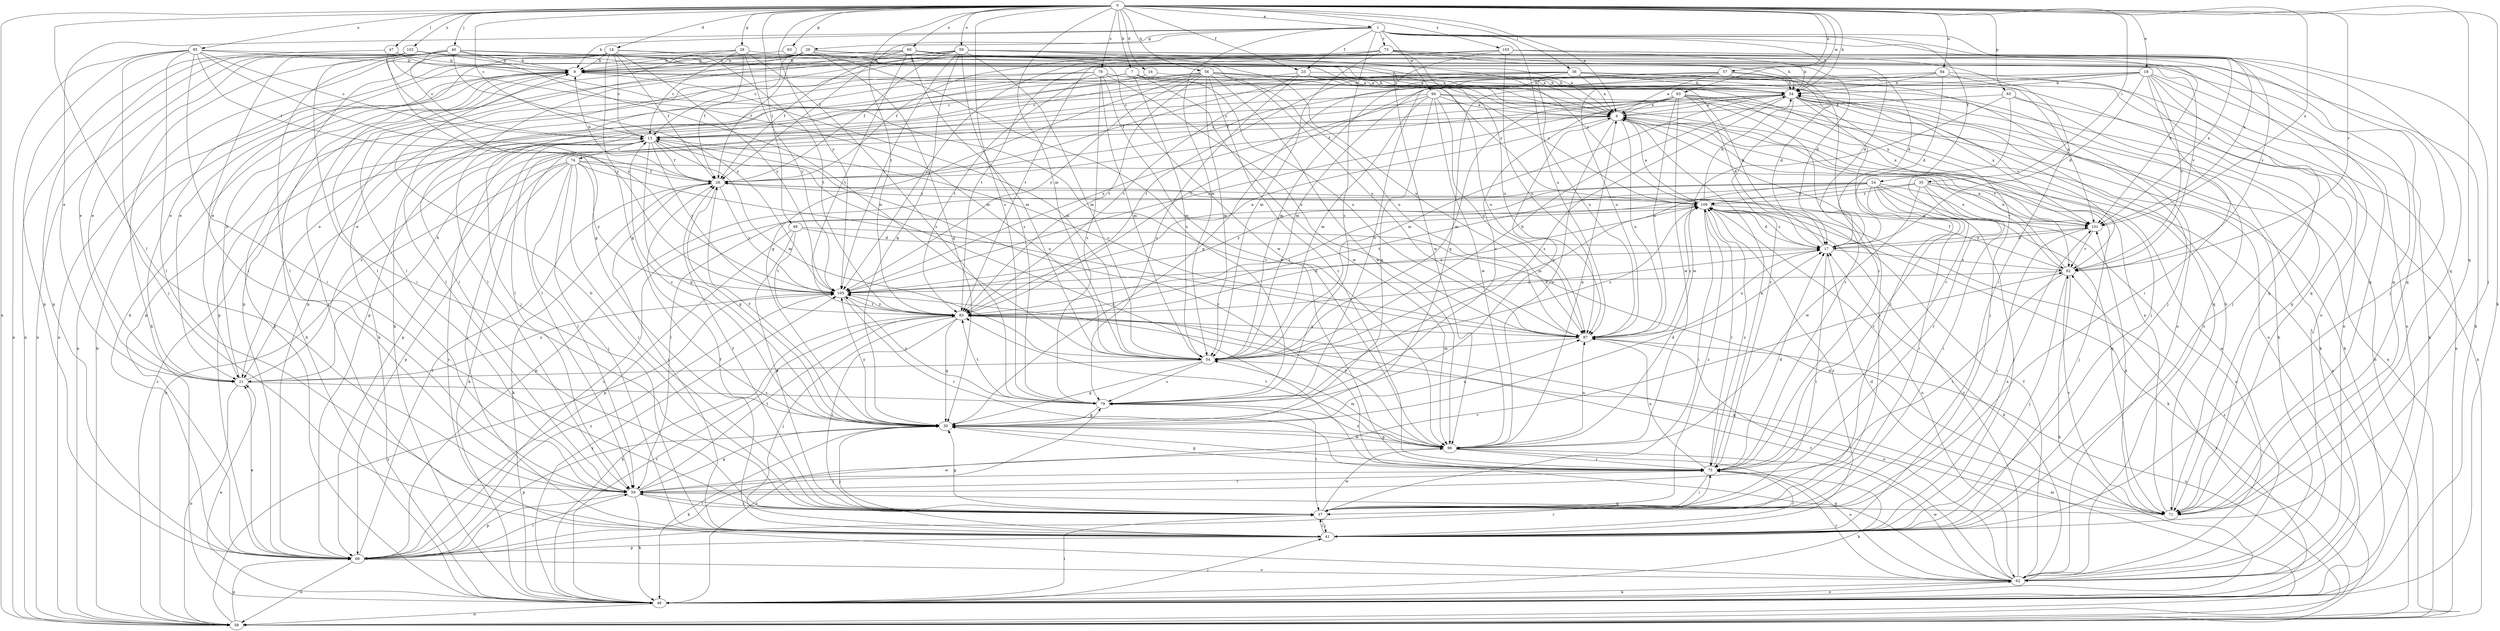 strict digraph  {
0;
1;
4;
7;
9;
13;
14;
16;
17;
18;
21;
23;
24;
26;
28;
29;
30;
34;
35;
36;
37;
40;
41;
46;
47;
49;
50;
54;
56;
57;
58;
59;
60;
62;
63;
65;
66;
71;
73;
74;
75;
78;
79;
83;
84;
85;
87;
92;
93;
94;
96;
101;
102;
103;
105;
109;
0 -> 1  [label=a];
0 -> 4  [label=a];
0 -> 7  [label=b];
0 -> 13  [label=c];
0 -> 14  [label=d];
0 -> 16  [label=d];
0 -> 18  [label=e];
0 -> 23  [label=f];
0 -> 28  [label=g];
0 -> 34  [label=h];
0 -> 35  [label=i];
0 -> 36  [label=i];
0 -> 40  [label=j];
0 -> 46  [label=k];
0 -> 47  [label=l];
0 -> 49  [label=l];
0 -> 50  [label=l];
0 -> 54  [label=m];
0 -> 56  [label=n];
0 -> 57  [label=n];
0 -> 58  [label=n];
0 -> 59  [label=o];
0 -> 60  [label=o];
0 -> 63  [label=p];
0 -> 65  [label=p];
0 -> 71  [label=q];
0 -> 78  [label=s];
0 -> 79  [label=s];
0 -> 83  [label=t];
0 -> 84  [label=u];
0 -> 85  [label=u];
0 -> 92  [label=v];
0 -> 93  [label=w];
0 -> 101  [label=x];
0 -> 102  [label=y];
0 -> 103  [label=y];
0 -> 105  [label=y];
1 -> 9  [label=b];
1 -> 21  [label=e];
1 -> 23  [label=f];
1 -> 24  [label=f];
1 -> 26  [label=f];
1 -> 29  [label=g];
1 -> 34  [label=h];
1 -> 41  [label=j];
1 -> 54  [label=m];
1 -> 71  [label=q];
1 -> 73  [label=r];
1 -> 79  [label=s];
1 -> 87  [label=u];
1 -> 94  [label=w];
1 -> 101  [label=x];
4 -> 13  [label=c];
4 -> 37  [label=i];
4 -> 58  [label=n];
4 -> 66  [label=p];
4 -> 79  [label=s];
4 -> 87  [label=u];
4 -> 92  [label=v];
4 -> 96  [label=w];
7 -> 21  [label=e];
7 -> 34  [label=h];
7 -> 41  [label=j];
7 -> 50  [label=l];
7 -> 54  [label=m];
7 -> 62  [label=o];
7 -> 87  [label=u];
7 -> 96  [label=w];
9 -> 34  [label=h];
9 -> 41  [label=j];
9 -> 54  [label=m];
9 -> 58  [label=n];
13 -> 26  [label=f];
13 -> 30  [label=g];
13 -> 41  [label=j];
13 -> 54  [label=m];
13 -> 74  [label=r];
13 -> 75  [label=r];
13 -> 105  [label=y];
14 -> 4  [label=a];
14 -> 9  [label=b];
14 -> 13  [label=c];
14 -> 26  [label=f];
14 -> 30  [label=g];
14 -> 46  [label=k];
14 -> 58  [label=n];
14 -> 83  [label=t];
14 -> 105  [label=y];
16 -> 13  [label=c];
16 -> 34  [label=h];
17 -> 9  [label=b];
17 -> 37  [label=i];
17 -> 87  [label=u];
17 -> 92  [label=v];
17 -> 101  [label=x];
17 -> 109  [label=z];
18 -> 17  [label=d];
18 -> 30  [label=g];
18 -> 34  [label=h];
18 -> 37  [label=i];
18 -> 41  [label=j];
18 -> 46  [label=k];
18 -> 62  [label=o];
18 -> 83  [label=t];
18 -> 87  [label=u];
18 -> 92  [label=v];
21 -> 9  [label=b];
21 -> 13  [label=c];
21 -> 34  [label=h];
21 -> 58  [label=n];
21 -> 79  [label=s];
21 -> 105  [label=y];
23 -> 34  [label=h];
23 -> 50  [label=l];
23 -> 79  [label=s];
23 -> 83  [label=t];
23 -> 87  [label=u];
23 -> 109  [label=z];
24 -> 37  [label=i];
24 -> 41  [label=j];
24 -> 54  [label=m];
24 -> 62  [label=o];
24 -> 66  [label=p];
24 -> 71  [label=q];
24 -> 75  [label=r];
24 -> 83  [label=t];
24 -> 101  [label=x];
24 -> 105  [label=y];
24 -> 109  [label=z];
26 -> 9  [label=b];
26 -> 30  [label=g];
26 -> 41  [label=j];
26 -> 46  [label=k];
26 -> 105  [label=y];
26 -> 109  [label=z];
28 -> 9  [label=b];
28 -> 13  [label=c];
28 -> 17  [label=d];
28 -> 21  [label=e];
28 -> 26  [label=f];
28 -> 50  [label=l];
28 -> 79  [label=s];
28 -> 105  [label=y];
29 -> 4  [label=a];
29 -> 9  [label=b];
29 -> 13  [label=c];
29 -> 21  [label=e];
29 -> 26  [label=f];
29 -> 30  [label=g];
29 -> 46  [label=k];
29 -> 50  [label=l];
29 -> 79  [label=s];
30 -> 13  [label=c];
30 -> 17  [label=d];
30 -> 26  [label=f];
30 -> 41  [label=j];
30 -> 46  [label=k];
30 -> 66  [label=p];
30 -> 87  [label=u];
30 -> 96  [label=w];
30 -> 105  [label=y];
34 -> 4  [label=a];
34 -> 26  [label=f];
34 -> 37  [label=i];
34 -> 41  [label=j];
34 -> 46  [label=k];
34 -> 54  [label=m];
34 -> 71  [label=q];
34 -> 75  [label=r];
34 -> 79  [label=s];
34 -> 101  [label=x];
34 -> 105  [label=y];
35 -> 37  [label=i];
35 -> 41  [label=j];
35 -> 50  [label=l];
35 -> 75  [label=r];
35 -> 96  [label=w];
35 -> 101  [label=x];
35 -> 109  [label=z];
36 -> 4  [label=a];
36 -> 26  [label=f];
36 -> 34  [label=h];
36 -> 41  [label=j];
36 -> 54  [label=m];
36 -> 58  [label=n];
36 -> 62  [label=o];
36 -> 66  [label=p];
36 -> 83  [label=t];
36 -> 87  [label=u];
37 -> 9  [label=b];
37 -> 26  [label=f];
37 -> 30  [label=g];
37 -> 41  [label=j];
37 -> 50  [label=l];
37 -> 96  [label=w];
37 -> 109  [label=z];
40 -> 4  [label=a];
40 -> 9  [label=b];
40 -> 13  [label=c];
40 -> 17  [label=d];
40 -> 21  [label=e];
40 -> 30  [label=g];
40 -> 46  [label=k];
40 -> 50  [label=l];
40 -> 54  [label=m];
40 -> 58  [label=n];
40 -> 71  [label=q];
40 -> 105  [label=y];
41 -> 26  [label=f];
41 -> 37  [label=i];
41 -> 66  [label=p];
41 -> 75  [label=r];
41 -> 101  [label=x];
41 -> 109  [label=z];
46 -> 9  [label=b];
46 -> 21  [label=e];
46 -> 37  [label=i];
46 -> 41  [label=j];
46 -> 58  [label=n];
46 -> 62  [label=o];
46 -> 79  [label=s];
46 -> 83  [label=t];
46 -> 105  [label=y];
47 -> 9  [label=b];
47 -> 58  [label=n];
47 -> 75  [label=r];
47 -> 105  [label=y];
49 -> 17  [label=d];
49 -> 37  [label=i];
49 -> 66  [label=p];
49 -> 71  [label=q];
49 -> 83  [label=t];
50 -> 30  [label=g];
50 -> 37  [label=i];
50 -> 46  [label=k];
50 -> 66  [label=p];
50 -> 71  [label=q];
50 -> 75  [label=r];
50 -> 83  [label=t];
50 -> 96  [label=w];
54 -> 21  [label=e];
54 -> 30  [label=g];
54 -> 34  [label=h];
54 -> 79  [label=s];
54 -> 109  [label=z];
56 -> 13  [label=c];
56 -> 21  [label=e];
56 -> 30  [label=g];
56 -> 34  [label=h];
56 -> 54  [label=m];
56 -> 62  [label=o];
56 -> 66  [label=p];
56 -> 71  [label=q];
56 -> 75  [label=r];
56 -> 83  [label=t];
56 -> 87  [label=u];
56 -> 92  [label=v];
56 -> 96  [label=w];
56 -> 105  [label=y];
56 -> 109  [label=z];
57 -> 4  [label=a];
57 -> 13  [label=c];
57 -> 17  [label=d];
57 -> 30  [label=g];
57 -> 34  [label=h];
57 -> 75  [label=r];
57 -> 79  [label=s];
58 -> 9  [label=b];
58 -> 13  [label=c];
58 -> 34  [label=h];
58 -> 54  [label=m];
58 -> 66  [label=p];
58 -> 87  [label=u];
58 -> 92  [label=v];
58 -> 105  [label=y];
58 -> 109  [label=z];
59 -> 9  [label=b];
59 -> 26  [label=f];
59 -> 30  [label=g];
59 -> 46  [label=k];
59 -> 54  [label=m];
59 -> 62  [label=o];
59 -> 66  [label=p];
59 -> 79  [label=s];
59 -> 87  [label=u];
59 -> 101  [label=x];
59 -> 105  [label=y];
59 -> 109  [label=z];
60 -> 9  [label=b];
60 -> 21  [label=e];
60 -> 26  [label=f];
60 -> 37  [label=i];
60 -> 54  [label=m];
60 -> 71  [label=q];
60 -> 83  [label=t];
60 -> 87  [label=u];
60 -> 92  [label=v];
60 -> 96  [label=w];
62 -> 4  [label=a];
62 -> 13  [label=c];
62 -> 17  [label=d];
62 -> 26  [label=f];
62 -> 30  [label=g];
62 -> 34  [label=h];
62 -> 46  [label=k];
62 -> 75  [label=r];
62 -> 83  [label=t];
62 -> 87  [label=u];
62 -> 96  [label=w];
62 -> 109  [label=z];
63 -> 4  [label=a];
63 -> 9  [label=b];
65 -> 4  [label=a];
65 -> 58  [label=n];
65 -> 71  [label=q];
65 -> 75  [label=r];
65 -> 96  [label=w];
66 -> 9  [label=b];
66 -> 21  [label=e];
66 -> 26  [label=f];
66 -> 50  [label=l];
66 -> 58  [label=n];
66 -> 62  [label=o];
66 -> 75  [label=r];
66 -> 92  [label=v];
66 -> 105  [label=y];
66 -> 109  [label=z];
71 -> 4  [label=a];
71 -> 17  [label=d];
71 -> 34  [label=h];
71 -> 92  [label=v];
71 -> 101  [label=x];
73 -> 9  [label=b];
73 -> 17  [label=d];
73 -> 26  [label=f];
73 -> 34  [label=h];
73 -> 37  [label=i];
73 -> 41  [label=j];
73 -> 54  [label=m];
73 -> 83  [label=t];
73 -> 87  [label=u];
73 -> 105  [label=y];
74 -> 26  [label=f];
74 -> 37  [label=i];
74 -> 41  [label=j];
74 -> 46  [label=k];
74 -> 50  [label=l];
74 -> 58  [label=n];
74 -> 66  [label=p];
74 -> 87  [label=u];
74 -> 92  [label=v];
74 -> 105  [label=y];
75 -> 4  [label=a];
75 -> 13  [label=c];
75 -> 17  [label=d];
75 -> 30  [label=g];
75 -> 37  [label=i];
75 -> 46  [label=k];
75 -> 50  [label=l];
75 -> 87  [label=u];
75 -> 109  [label=z];
78 -> 34  [label=h];
78 -> 46  [label=k];
78 -> 54  [label=m];
78 -> 66  [label=p];
78 -> 79  [label=s];
78 -> 83  [label=t];
78 -> 87  [label=u];
78 -> 96  [label=w];
78 -> 101  [label=x];
79 -> 30  [label=g];
79 -> 37  [label=i];
79 -> 83  [label=t];
79 -> 105  [label=y];
83 -> 17  [label=d];
83 -> 30  [label=g];
83 -> 37  [label=i];
83 -> 41  [label=j];
83 -> 46  [label=k];
83 -> 71  [label=q];
83 -> 87  [label=u];
83 -> 105  [label=y];
83 -> 109  [label=z];
84 -> 17  [label=d];
84 -> 26  [label=f];
84 -> 34  [label=h];
84 -> 54  [label=m];
84 -> 71  [label=q];
84 -> 101  [label=x];
85 -> 4  [label=a];
85 -> 9  [label=b];
85 -> 13  [label=c];
85 -> 26  [label=f];
85 -> 37  [label=i];
85 -> 41  [label=j];
85 -> 50  [label=l];
85 -> 58  [label=n];
85 -> 66  [label=p];
85 -> 105  [label=y];
87 -> 13  [label=c];
87 -> 54  [label=m];
87 -> 109  [label=z];
92 -> 4  [label=a];
92 -> 26  [label=f];
92 -> 41  [label=j];
92 -> 46  [label=k];
92 -> 50  [label=l];
92 -> 105  [label=y];
93 -> 4  [label=a];
93 -> 13  [label=c];
93 -> 17  [label=d];
93 -> 46  [label=k];
93 -> 50  [label=l];
93 -> 54  [label=m];
93 -> 62  [label=o];
93 -> 75  [label=r];
93 -> 79  [label=s];
93 -> 87  [label=u];
93 -> 96  [label=w];
93 -> 101  [label=x];
94 -> 4  [label=a];
94 -> 30  [label=g];
94 -> 41  [label=j];
94 -> 50  [label=l];
94 -> 54  [label=m];
94 -> 58  [label=n];
94 -> 87  [label=u];
94 -> 96  [label=w];
94 -> 105  [label=y];
96 -> 4  [label=a];
96 -> 30  [label=g];
96 -> 54  [label=m];
96 -> 62  [label=o];
96 -> 75  [label=r];
96 -> 79  [label=s];
96 -> 83  [label=t];
96 -> 87  [label=u];
96 -> 105  [label=y];
101 -> 17  [label=d];
101 -> 37  [label=i];
101 -> 92  [label=v];
102 -> 4  [label=a];
102 -> 9  [label=b];
102 -> 21  [label=e];
102 -> 37  [label=i];
102 -> 50  [label=l];
102 -> 54  [label=m];
102 -> 66  [label=p];
102 -> 71  [label=q];
103 -> 9  [label=b];
103 -> 34  [label=h];
103 -> 66  [label=p];
103 -> 83  [label=t];
103 -> 87  [label=u];
103 -> 92  [label=v];
103 -> 96  [label=w];
103 -> 101  [label=x];
105 -> 4  [label=a];
105 -> 17  [label=d];
105 -> 75  [label=r];
105 -> 83  [label=t];
109 -> 4  [label=a];
109 -> 17  [label=d];
109 -> 34  [label=h];
109 -> 37  [label=i];
109 -> 46  [label=k];
109 -> 62  [label=o];
109 -> 75  [label=r];
109 -> 83  [label=t];
109 -> 101  [label=x];
}
